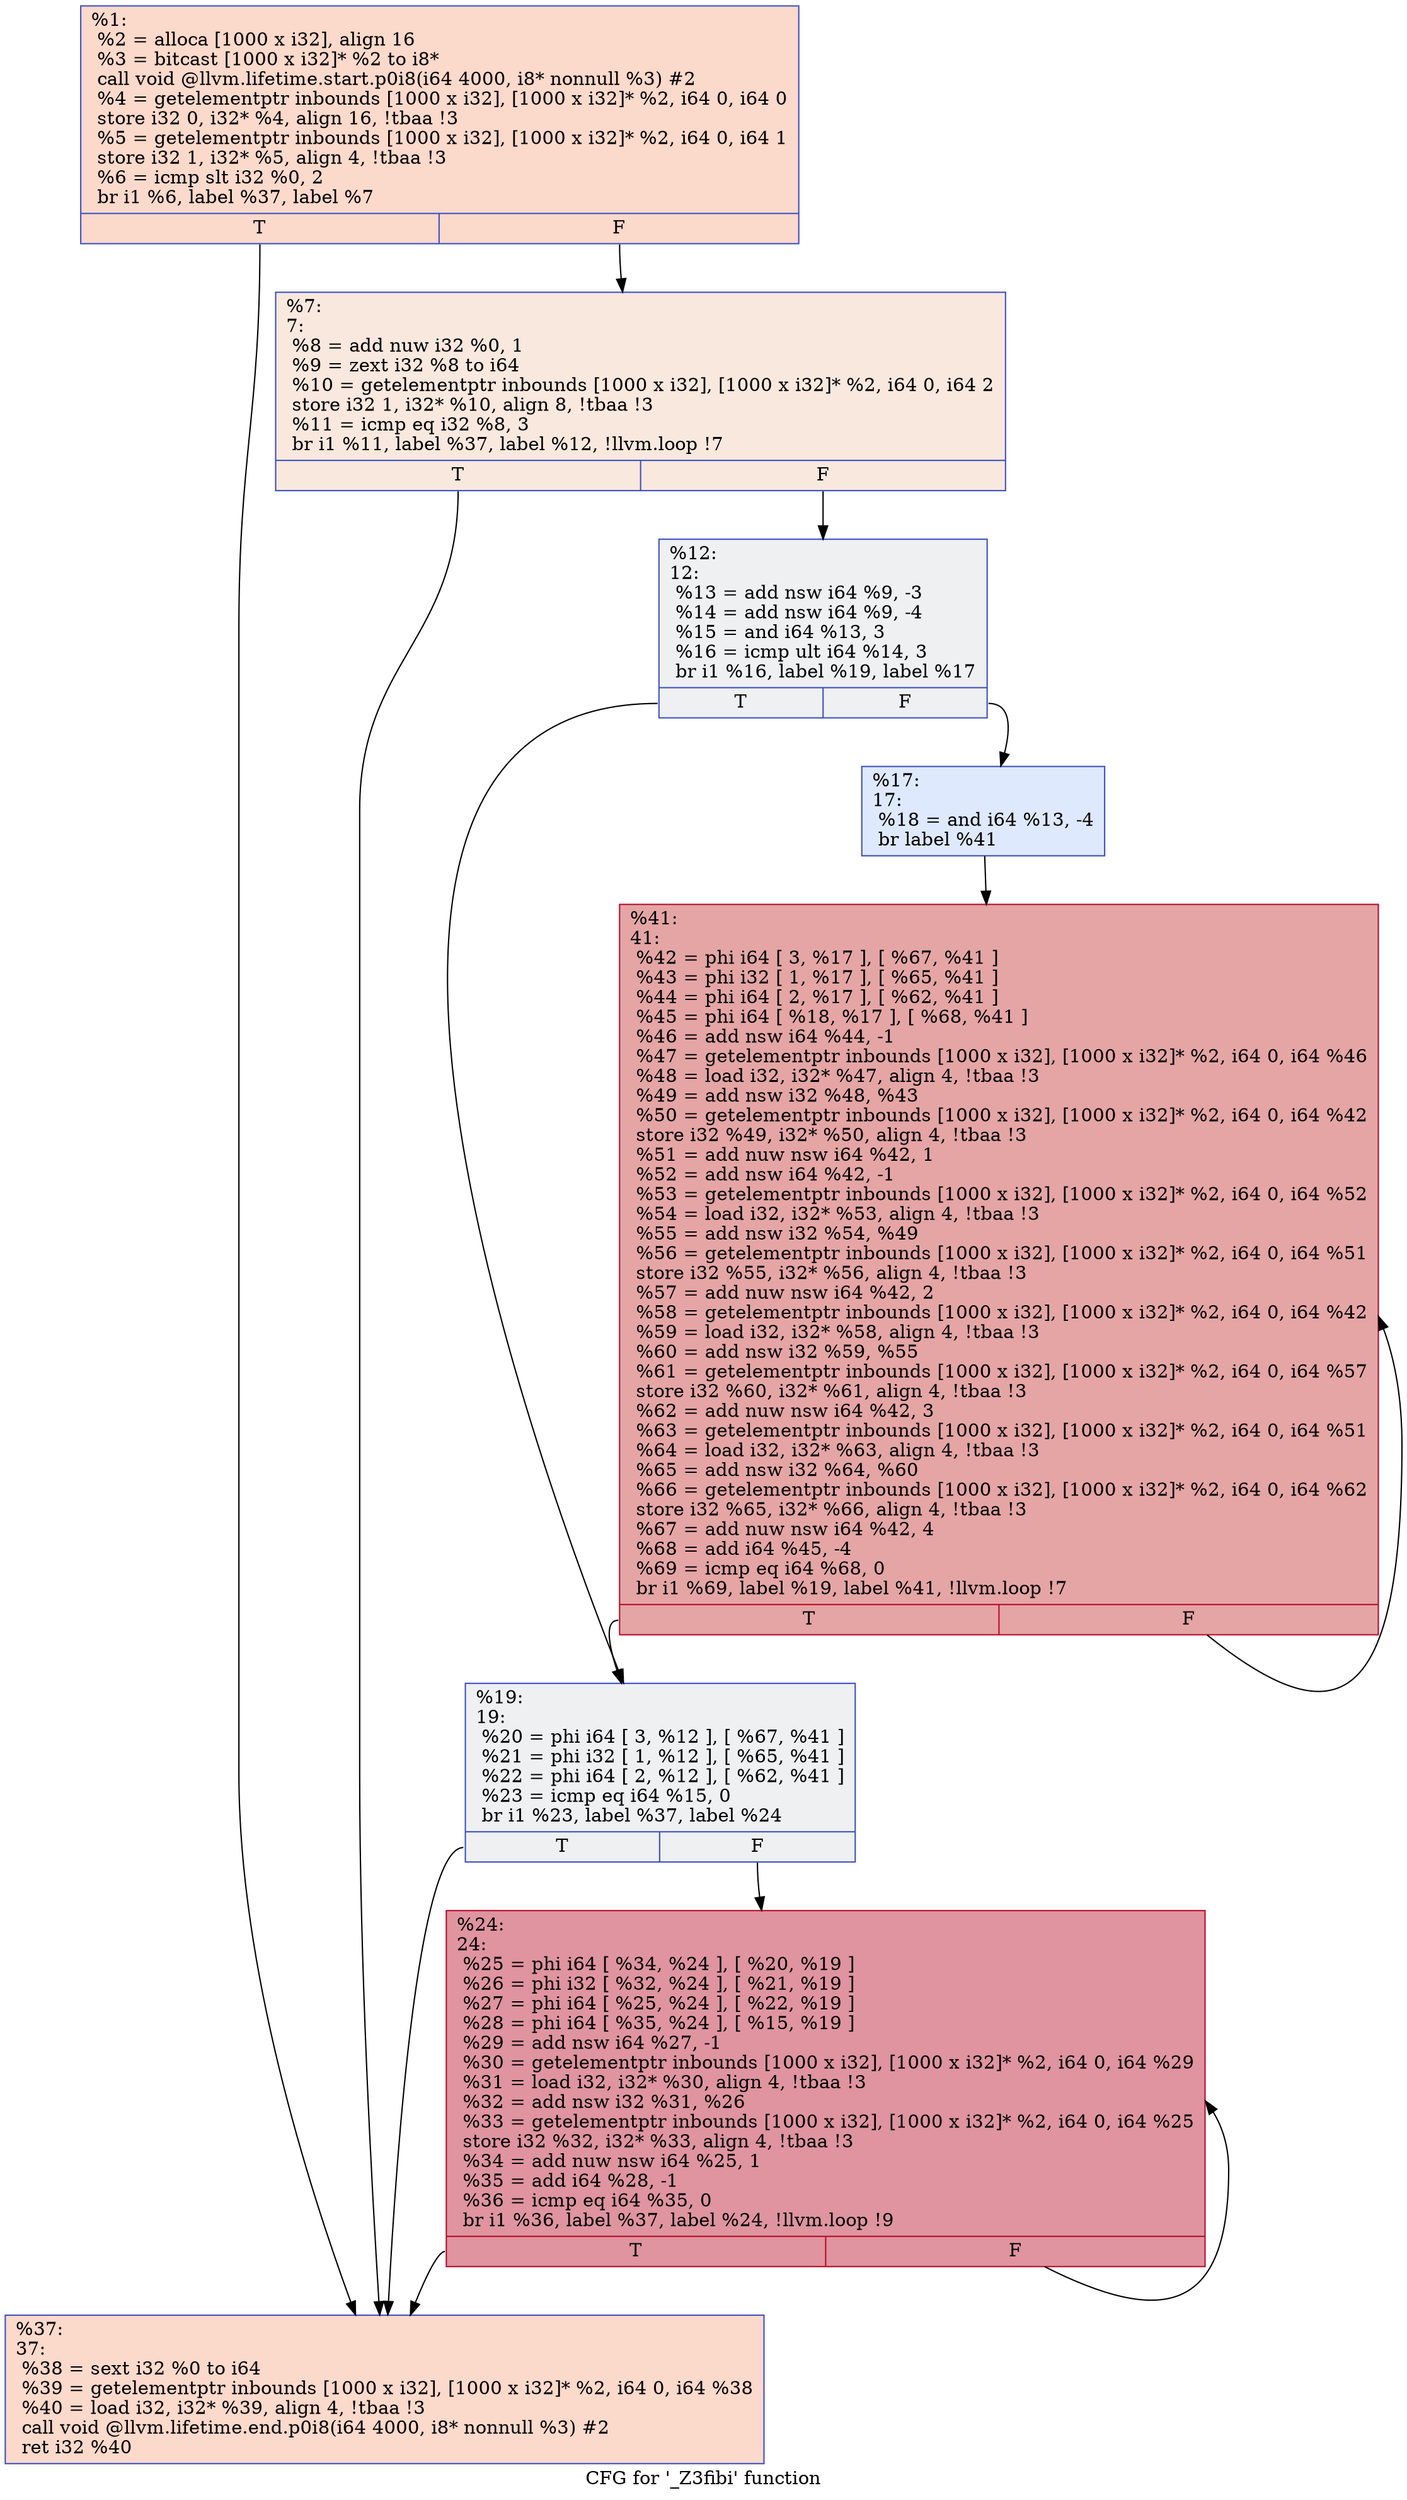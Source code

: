 digraph "CFG for '_Z3fibi' function" {
	label="CFG for '_Z3fibi' function";

	Node0x55ed18b822c0 [shape=record,color="#3d50c3ff", style=filled, fillcolor="#f7a88970",label="{%1:\l  %2 = alloca [1000 x i32], align 16\l  %3 = bitcast [1000 x i32]* %2 to i8*\l  call void @llvm.lifetime.start.p0i8(i64 4000, i8* nonnull %3) #2\l  %4 = getelementptr inbounds [1000 x i32], [1000 x i32]* %2, i64 0, i64 0\l  store i32 0, i32* %4, align 16, !tbaa !3\l  %5 = getelementptr inbounds [1000 x i32], [1000 x i32]* %2, i64 0, i64 1\l  store i32 1, i32* %5, align 4, !tbaa !3\l  %6 = icmp slt i32 %0, 2\l  br i1 %6, label %37, label %7\l|{<s0>T|<s1>F}}"];
	Node0x55ed18b822c0:s0 -> Node0x55ed18b84810;
	Node0x55ed18b822c0:s1 -> Node0x55ed18b848a0;
	Node0x55ed18b848a0 [shape=record,color="#3d50c3ff", style=filled, fillcolor="#f2cab570",label="{%7:\l7:                                                \l  %8 = add nuw i32 %0, 1\l  %9 = zext i32 %8 to i64\l  %10 = getelementptr inbounds [1000 x i32], [1000 x i32]* %2, i64 0, i64 2\l  store i32 1, i32* %10, align 8, !tbaa !3\l  %11 = icmp eq i32 %8, 3\l  br i1 %11, label %37, label %12, !llvm.loop !7\l|{<s0>T|<s1>F}}"];
	Node0x55ed18b848a0:s0 -> Node0x55ed18b84810;
	Node0x55ed18b848a0:s1 -> Node0x55ed18b83410;
	Node0x55ed18b83410 [shape=record,color="#3d50c3ff", style=filled, fillcolor="#d9dce170",label="{%12:\l12:                                               \l  %13 = add nsw i64 %9, -3\l  %14 = add nsw i64 %9, -4\l  %15 = and i64 %13, 3\l  %16 = icmp ult i64 %14, 3\l  br i1 %16, label %19, label %17\l|{<s0>T|<s1>F}}"];
	Node0x55ed18b83410:s0 -> Node0x55ed18b85230;
	Node0x55ed18b83410:s1 -> Node0x55ed18b85280;
	Node0x55ed18b85280 [shape=record,color="#3d50c3ff", style=filled, fillcolor="#b5cdfa70",label="{%17:\l17:                                               \l  %18 = and i64 %13, -4\l  br label %41\l}"];
	Node0x55ed18b85280 -> Node0x55ed18b853c0;
	Node0x55ed18b85230 [shape=record,color="#3d50c3ff", style=filled, fillcolor="#d9dce170",label="{%19:\l19:                                               \l  %20 = phi i64 [ 3, %12 ], [ %67, %41 ]\l  %21 = phi i32 [ 1, %12 ], [ %65, %41 ]\l  %22 = phi i64 [ 2, %12 ], [ %62, %41 ]\l  %23 = icmp eq i64 %15, 0\l  br i1 %23, label %37, label %24\l|{<s0>T|<s1>F}}"];
	Node0x55ed18b85230:s0 -> Node0x55ed18b84810;
	Node0x55ed18b85230:s1 -> Node0x55ed18b85830;
	Node0x55ed18b85830 [shape=record,color="#b70d28ff", style=filled, fillcolor="#b70d2870",label="{%24:\l24:                                               \l  %25 = phi i64 [ %34, %24 ], [ %20, %19 ]\l  %26 = phi i32 [ %32, %24 ], [ %21, %19 ]\l  %27 = phi i64 [ %25, %24 ], [ %22, %19 ]\l  %28 = phi i64 [ %35, %24 ], [ %15, %19 ]\l  %29 = add nsw i64 %27, -1\l  %30 = getelementptr inbounds [1000 x i32], [1000 x i32]* %2, i64 0, i64 %29\l  %31 = load i32, i32* %30, align 4, !tbaa !3\l  %32 = add nsw i32 %31, %26\l  %33 = getelementptr inbounds [1000 x i32], [1000 x i32]* %2, i64 0, i64 %25\l  store i32 %32, i32* %33, align 4, !tbaa !3\l  %34 = add nuw nsw i64 %25, 1\l  %35 = add i64 %28, -1\l  %36 = icmp eq i64 %35, 0\l  br i1 %36, label %37, label %24, !llvm.loop !9\l|{<s0>T|<s1>F}}"];
	Node0x55ed18b85830:s0 -> Node0x55ed18b84810;
	Node0x55ed18b85830:s1 -> Node0x55ed18b85830;
	Node0x55ed18b84810 [shape=record,color="#3d50c3ff", style=filled, fillcolor="#f7a88970",label="{%37:\l37:                                               \l  %38 = sext i32 %0 to i64\l  %39 = getelementptr inbounds [1000 x i32], [1000 x i32]* %2, i64 0, i64 %38\l  %40 = load i32, i32* %39, align 4, !tbaa !3\l  call void @llvm.lifetime.end.p0i8(i64 4000, i8* nonnull %3) #2\l  ret i32 %40\l}"];
	Node0x55ed18b853c0 [shape=record,color="#b70d28ff", style=filled, fillcolor="#c5333470",label="{%41:\l41:                                               \l  %42 = phi i64 [ 3, %17 ], [ %67, %41 ]\l  %43 = phi i32 [ 1, %17 ], [ %65, %41 ]\l  %44 = phi i64 [ 2, %17 ], [ %62, %41 ]\l  %45 = phi i64 [ %18, %17 ], [ %68, %41 ]\l  %46 = add nsw i64 %44, -1\l  %47 = getelementptr inbounds [1000 x i32], [1000 x i32]* %2, i64 0, i64 %46\l  %48 = load i32, i32* %47, align 4, !tbaa !3\l  %49 = add nsw i32 %48, %43\l  %50 = getelementptr inbounds [1000 x i32], [1000 x i32]* %2, i64 0, i64 %42\l  store i32 %49, i32* %50, align 4, !tbaa !3\l  %51 = add nuw nsw i64 %42, 1\l  %52 = add nsw i64 %42, -1\l  %53 = getelementptr inbounds [1000 x i32], [1000 x i32]* %2, i64 0, i64 %52\l  %54 = load i32, i32* %53, align 4, !tbaa !3\l  %55 = add nsw i32 %54, %49\l  %56 = getelementptr inbounds [1000 x i32], [1000 x i32]* %2, i64 0, i64 %51\l  store i32 %55, i32* %56, align 4, !tbaa !3\l  %57 = add nuw nsw i64 %42, 2\l  %58 = getelementptr inbounds [1000 x i32], [1000 x i32]* %2, i64 0, i64 %42\l  %59 = load i32, i32* %58, align 4, !tbaa !3\l  %60 = add nsw i32 %59, %55\l  %61 = getelementptr inbounds [1000 x i32], [1000 x i32]* %2, i64 0, i64 %57\l  store i32 %60, i32* %61, align 4, !tbaa !3\l  %62 = add nuw nsw i64 %42, 3\l  %63 = getelementptr inbounds [1000 x i32], [1000 x i32]* %2, i64 0, i64 %51\l  %64 = load i32, i32* %63, align 4, !tbaa !3\l  %65 = add nsw i32 %64, %60\l  %66 = getelementptr inbounds [1000 x i32], [1000 x i32]* %2, i64 0, i64 %62\l  store i32 %65, i32* %66, align 4, !tbaa !3\l  %67 = add nuw nsw i64 %42, 4\l  %68 = add i64 %45, -4\l  %69 = icmp eq i64 %68, 0\l  br i1 %69, label %19, label %41, !llvm.loop !7\l|{<s0>T|<s1>F}}"];
	Node0x55ed18b853c0:s0 -> Node0x55ed18b85230;
	Node0x55ed18b853c0:s1 -> Node0x55ed18b853c0;
}
